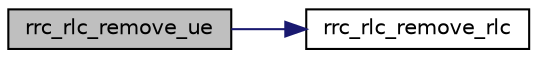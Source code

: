 digraph "rrc_rlc_remove_ue"
{
 // LATEX_PDF_SIZE
  edge [fontname="Helvetica",fontsize="10",labelfontname="Helvetica",labelfontsize="10"];
  node [fontname="Helvetica",fontsize="10",shape=record];
  rankdir="LR";
  Node1 [label="rrc_rlc_remove_ue",height=0.2,width=0.4,color="black", fillcolor="grey75", style="filled", fontcolor="black",tooltip="Remove all RLC protocol instances from all radio bearers allocated to a UE."];
  Node1 -> Node2 [color="midnightblue",fontsize="10",style="solid",fontname="Helvetica"];
  Node2 [label="rrc_rlc_remove_rlc",height=0.2,width=0.4,color="black", fillcolor="white", style="filled",URL="$group__em.html#ga4ddb06375ccc51dd862170704bd96085",tooltip="Remove a RLC protocol instance from a radio bearer."];
}
